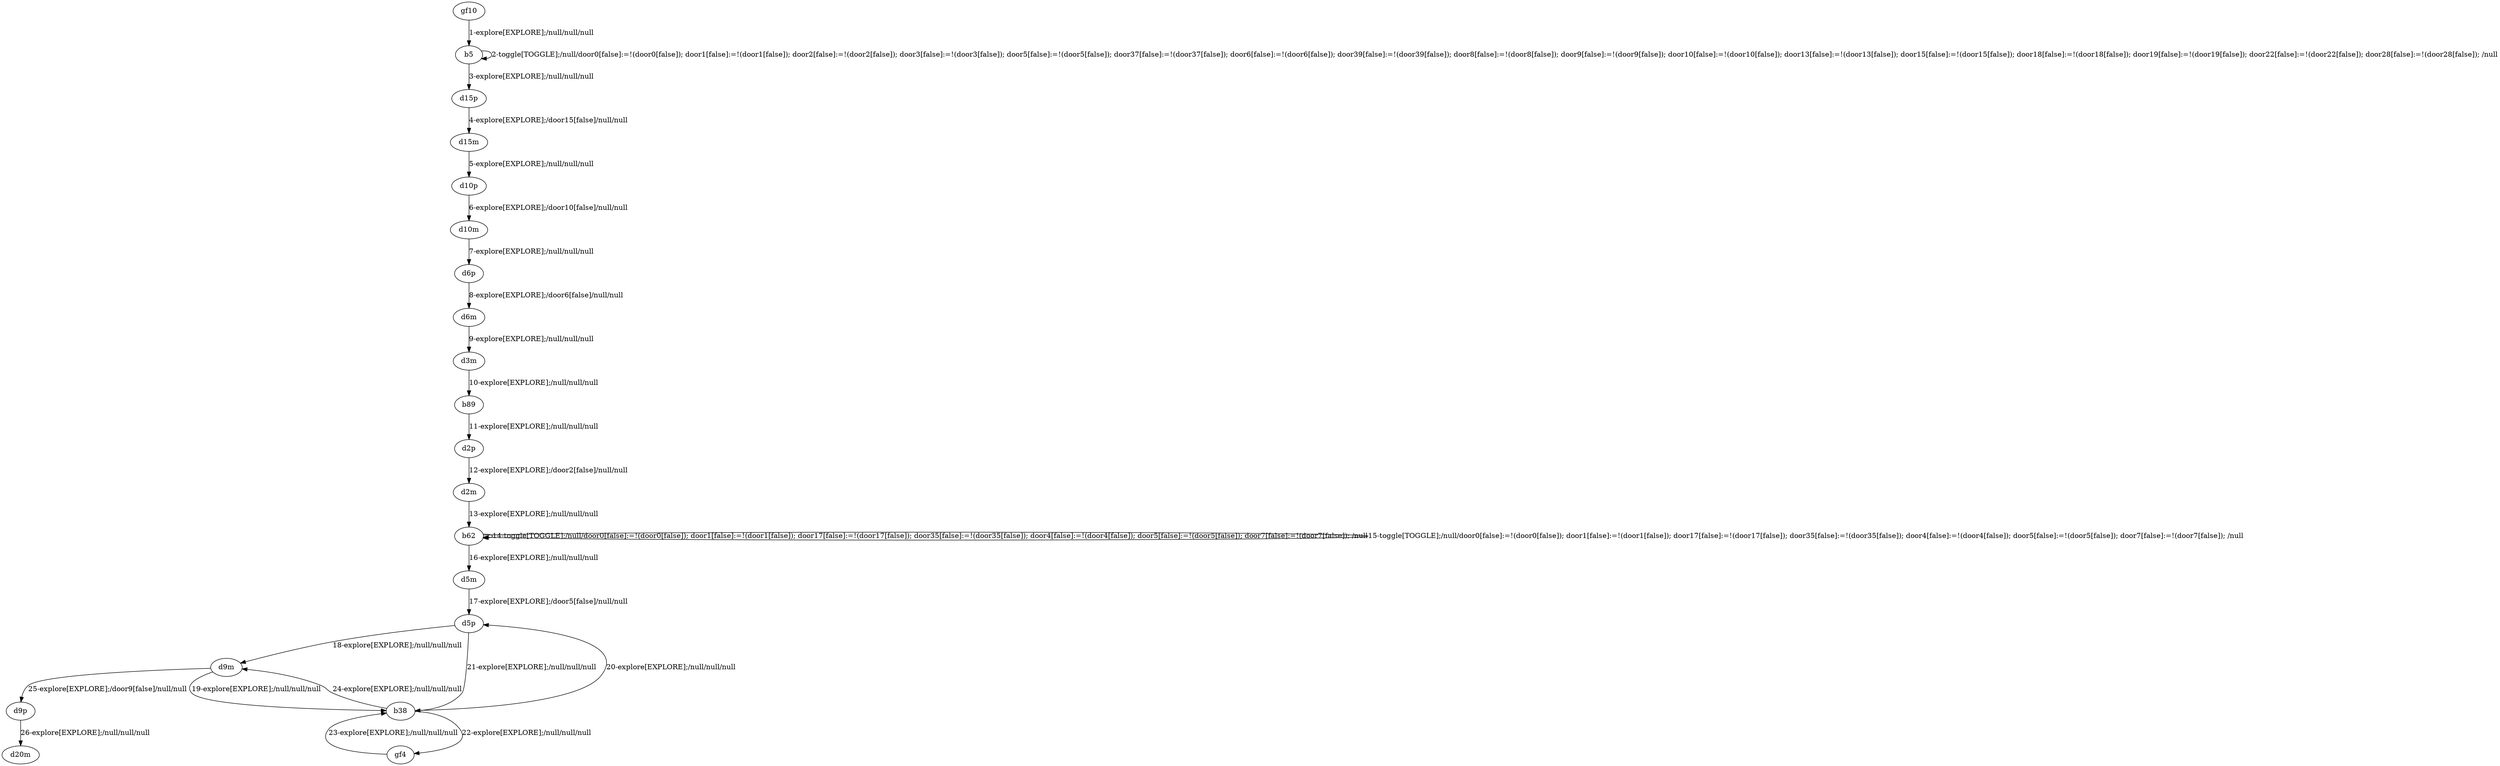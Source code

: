 # Total number of goals covered by this test: 3
# gf4 --> b38
# b38 --> d5p
# b38 --> gf4

digraph g {
"gf10" -> "b5" [label = "1-explore[EXPLORE];/null/null/null"];
"b5" -> "b5" [label = "2-toggle[TOGGLE];/null/door0[false]:=!(door0[false]); door1[false]:=!(door1[false]); door2[false]:=!(door2[false]); door3[false]:=!(door3[false]); door5[false]:=!(door5[false]); door37[false]:=!(door37[false]); door6[false]:=!(door6[false]); door39[false]:=!(door39[false]); door8[false]:=!(door8[false]); door9[false]:=!(door9[false]); door10[false]:=!(door10[false]); door13[false]:=!(door13[false]); door15[false]:=!(door15[false]); door18[false]:=!(door18[false]); door19[false]:=!(door19[false]); door22[false]:=!(door22[false]); door28[false]:=!(door28[false]); /null"];
"b5" -> "d15p" [label = "3-explore[EXPLORE];/null/null/null"];
"d15p" -> "d15m" [label = "4-explore[EXPLORE];/door15[false]/null/null"];
"d15m" -> "d10p" [label = "5-explore[EXPLORE];/null/null/null"];
"d10p" -> "d10m" [label = "6-explore[EXPLORE];/door10[false]/null/null"];
"d10m" -> "d6p" [label = "7-explore[EXPLORE];/null/null/null"];
"d6p" -> "d6m" [label = "8-explore[EXPLORE];/door6[false]/null/null"];
"d6m" -> "d3m" [label = "9-explore[EXPLORE];/null/null/null"];
"d3m" -> "b89" [label = "10-explore[EXPLORE];/null/null/null"];
"b89" -> "d2p" [label = "11-explore[EXPLORE];/null/null/null"];
"d2p" -> "d2m" [label = "12-explore[EXPLORE];/door2[false]/null/null"];
"d2m" -> "b62" [label = "13-explore[EXPLORE];/null/null/null"];
"b62" -> "b62" [label = "14-toggle[TOGGLE];/null/door0[false]:=!(door0[false]); door1[false]:=!(door1[false]); door17[false]:=!(door17[false]); door35[false]:=!(door35[false]); door4[false]:=!(door4[false]); door5[false]:=!(door5[false]); door7[false]:=!(door7[false]); /null"];
"b62" -> "b62" [label = "15-toggle[TOGGLE];/null/door0[false]:=!(door0[false]); door1[false]:=!(door1[false]); door17[false]:=!(door17[false]); door35[false]:=!(door35[false]); door4[false]:=!(door4[false]); door5[false]:=!(door5[false]); door7[false]:=!(door7[false]); /null"];
"b62" -> "d5m" [label = "16-explore[EXPLORE];/null/null/null"];
"d5m" -> "d5p" [label = "17-explore[EXPLORE];/door5[false]/null/null"];
"d5p" -> "d9m" [label = "18-explore[EXPLORE];/null/null/null"];
"d9m" -> "b38" [label = "19-explore[EXPLORE];/null/null/null"];
"b38" -> "d5p" [label = "20-explore[EXPLORE];/null/null/null"];
"d5p" -> "b38" [label = "21-explore[EXPLORE];/null/null/null"];
"b38" -> "gf4" [label = "22-explore[EXPLORE];/null/null/null"];
"gf4" -> "b38" [label = "23-explore[EXPLORE];/null/null/null"];
"b38" -> "d9m" [label = "24-explore[EXPLORE];/null/null/null"];
"d9m" -> "d9p" [label = "25-explore[EXPLORE];/door9[false]/null/null"];
"d9p" -> "d20m" [label = "26-explore[EXPLORE];/null/null/null"];
}